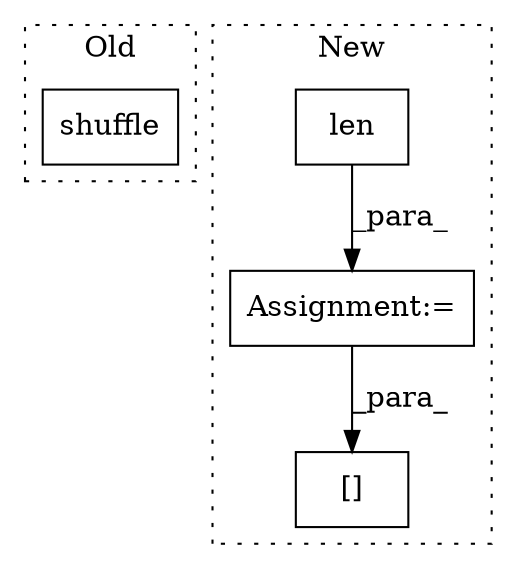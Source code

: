 digraph G {
subgraph cluster0 {
1 [label="shuffle" a="32" s="2339,2352" l="8,1" shape="box"];
label = "Old";
style="dotted";
}
subgraph cluster1 {
2 [label="len" a="32" s="2435,2444" l="4,1" shape="box"];
3 [label="Assignment:=" a="7" s="2409" l="1" shape="box"];
4 [label="[]" a="2" s="2458,2482" l="19,1" shape="box"];
label = "New";
style="dotted";
}
2 -> 3 [label="_para_"];
3 -> 4 [label="_para_"];
}
